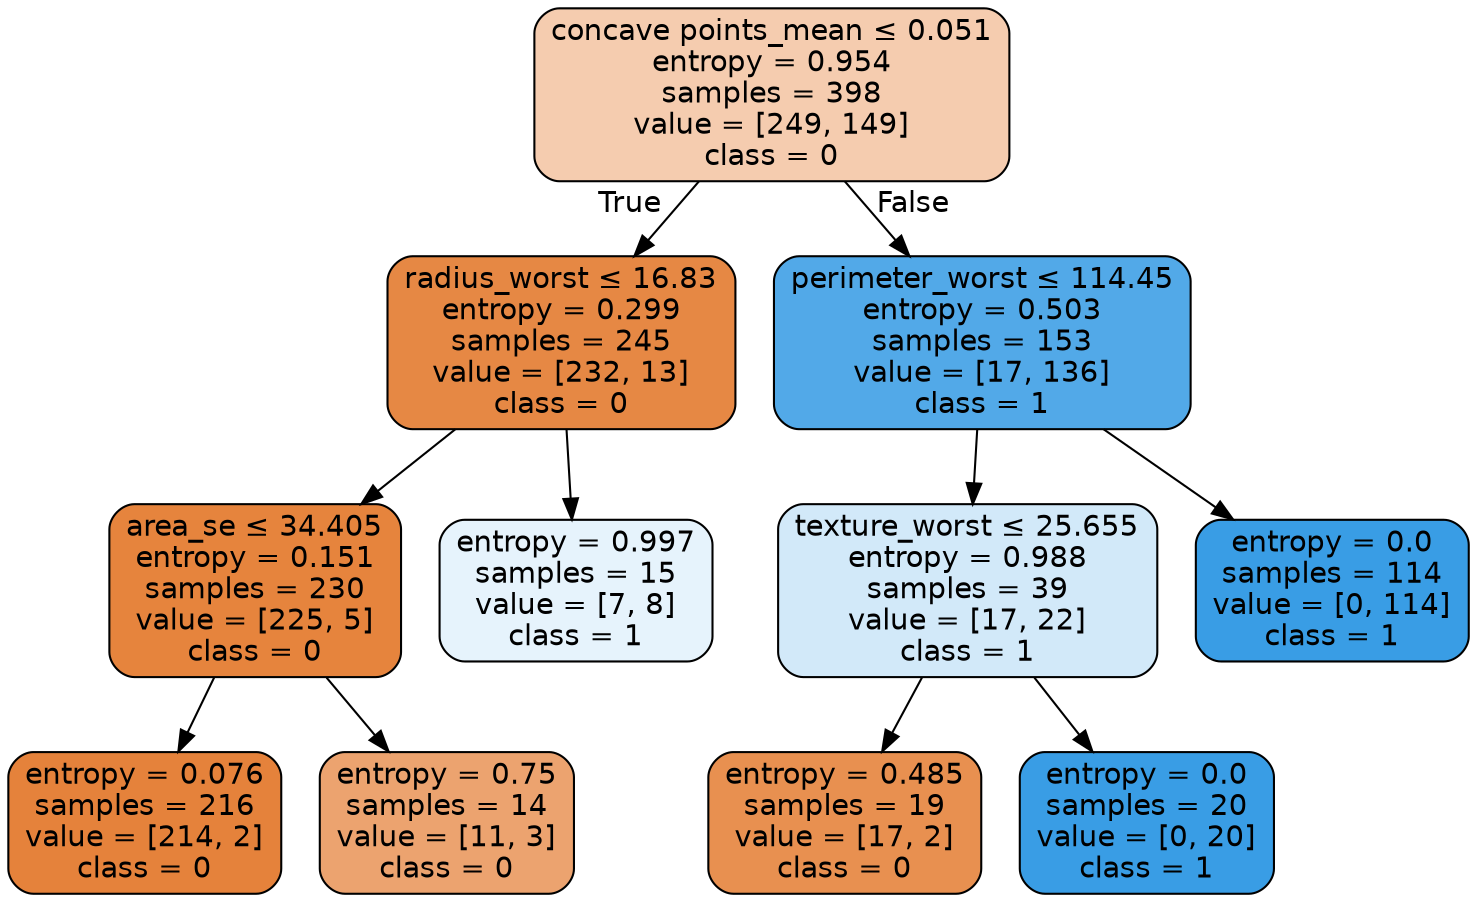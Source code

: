 digraph Tree {
node [shape=box, style="filled, rounded", color="black", fontname="helvetica"] ;
edge [fontname="helvetica"] ;
0 [label=<concave points_mean &le; 0.051<br/>entropy = 0.954<br/>samples = 398<br/>value = [249, 149]<br/>class = 0>, fillcolor="#f5ccaf"] ;
1 [label=<radius_worst &le; 16.83<br/>entropy = 0.299<br/>samples = 245<br/>value = [232, 13]<br/>class = 0>, fillcolor="#e68844"] ;
0 -> 1 [labeldistance=2.5, labelangle=45, headlabel="True"] ;
2 [label=<area_se &le; 34.405<br/>entropy = 0.151<br/>samples = 230<br/>value = [225, 5]<br/>class = 0>, fillcolor="#e6843d"] ;
1 -> 2 ;
3 [label=<entropy = 0.076<br/>samples = 216<br/>value = [214, 2]<br/>class = 0>, fillcolor="#e5823b"] ;
2 -> 3 ;
4 [label=<entropy = 0.75<br/>samples = 14<br/>value = [11, 3]<br/>class = 0>, fillcolor="#eca36f"] ;
2 -> 4 ;
5 [label=<entropy = 0.997<br/>samples = 15<br/>value = [7, 8]<br/>class = 1>, fillcolor="#e6f3fc"] ;
1 -> 5 ;
6 [label=<perimeter_worst &le; 114.45<br/>entropy = 0.503<br/>samples = 153<br/>value = [17, 136]<br/>class = 1>, fillcolor="#52a9e8"] ;
0 -> 6 [labeldistance=2.5, labelangle=-45, headlabel="False"] ;
7 [label=<texture_worst &le; 25.655<br/>entropy = 0.988<br/>samples = 39<br/>value = [17, 22]<br/>class = 1>, fillcolor="#d2e9f9"] ;
6 -> 7 ;
8 [label=<entropy = 0.485<br/>samples = 19<br/>value = [17, 2]<br/>class = 0>, fillcolor="#e89050"] ;
7 -> 8 ;
9 [label=<entropy = 0.0<br/>samples = 20<br/>value = [0, 20]<br/>class = 1>, fillcolor="#399de5"] ;
7 -> 9 ;
10 [label=<entropy = 0.0<br/>samples = 114<br/>value = [0, 114]<br/>class = 1>, fillcolor="#399de5"] ;
6 -> 10 ;
}
